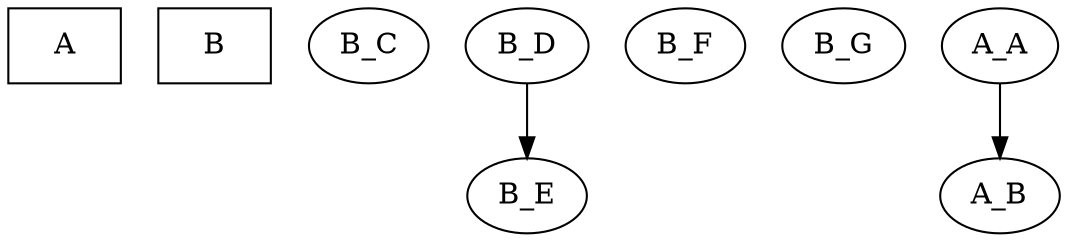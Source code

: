 digraph G {
node [shape=box]
A;
B;
node [shape=ellipse];
B_C;
B_D;
B_D -> B_E
B_E;
B_F;
B_G;
A_B;
A_A;
A_A -> A_B
}

